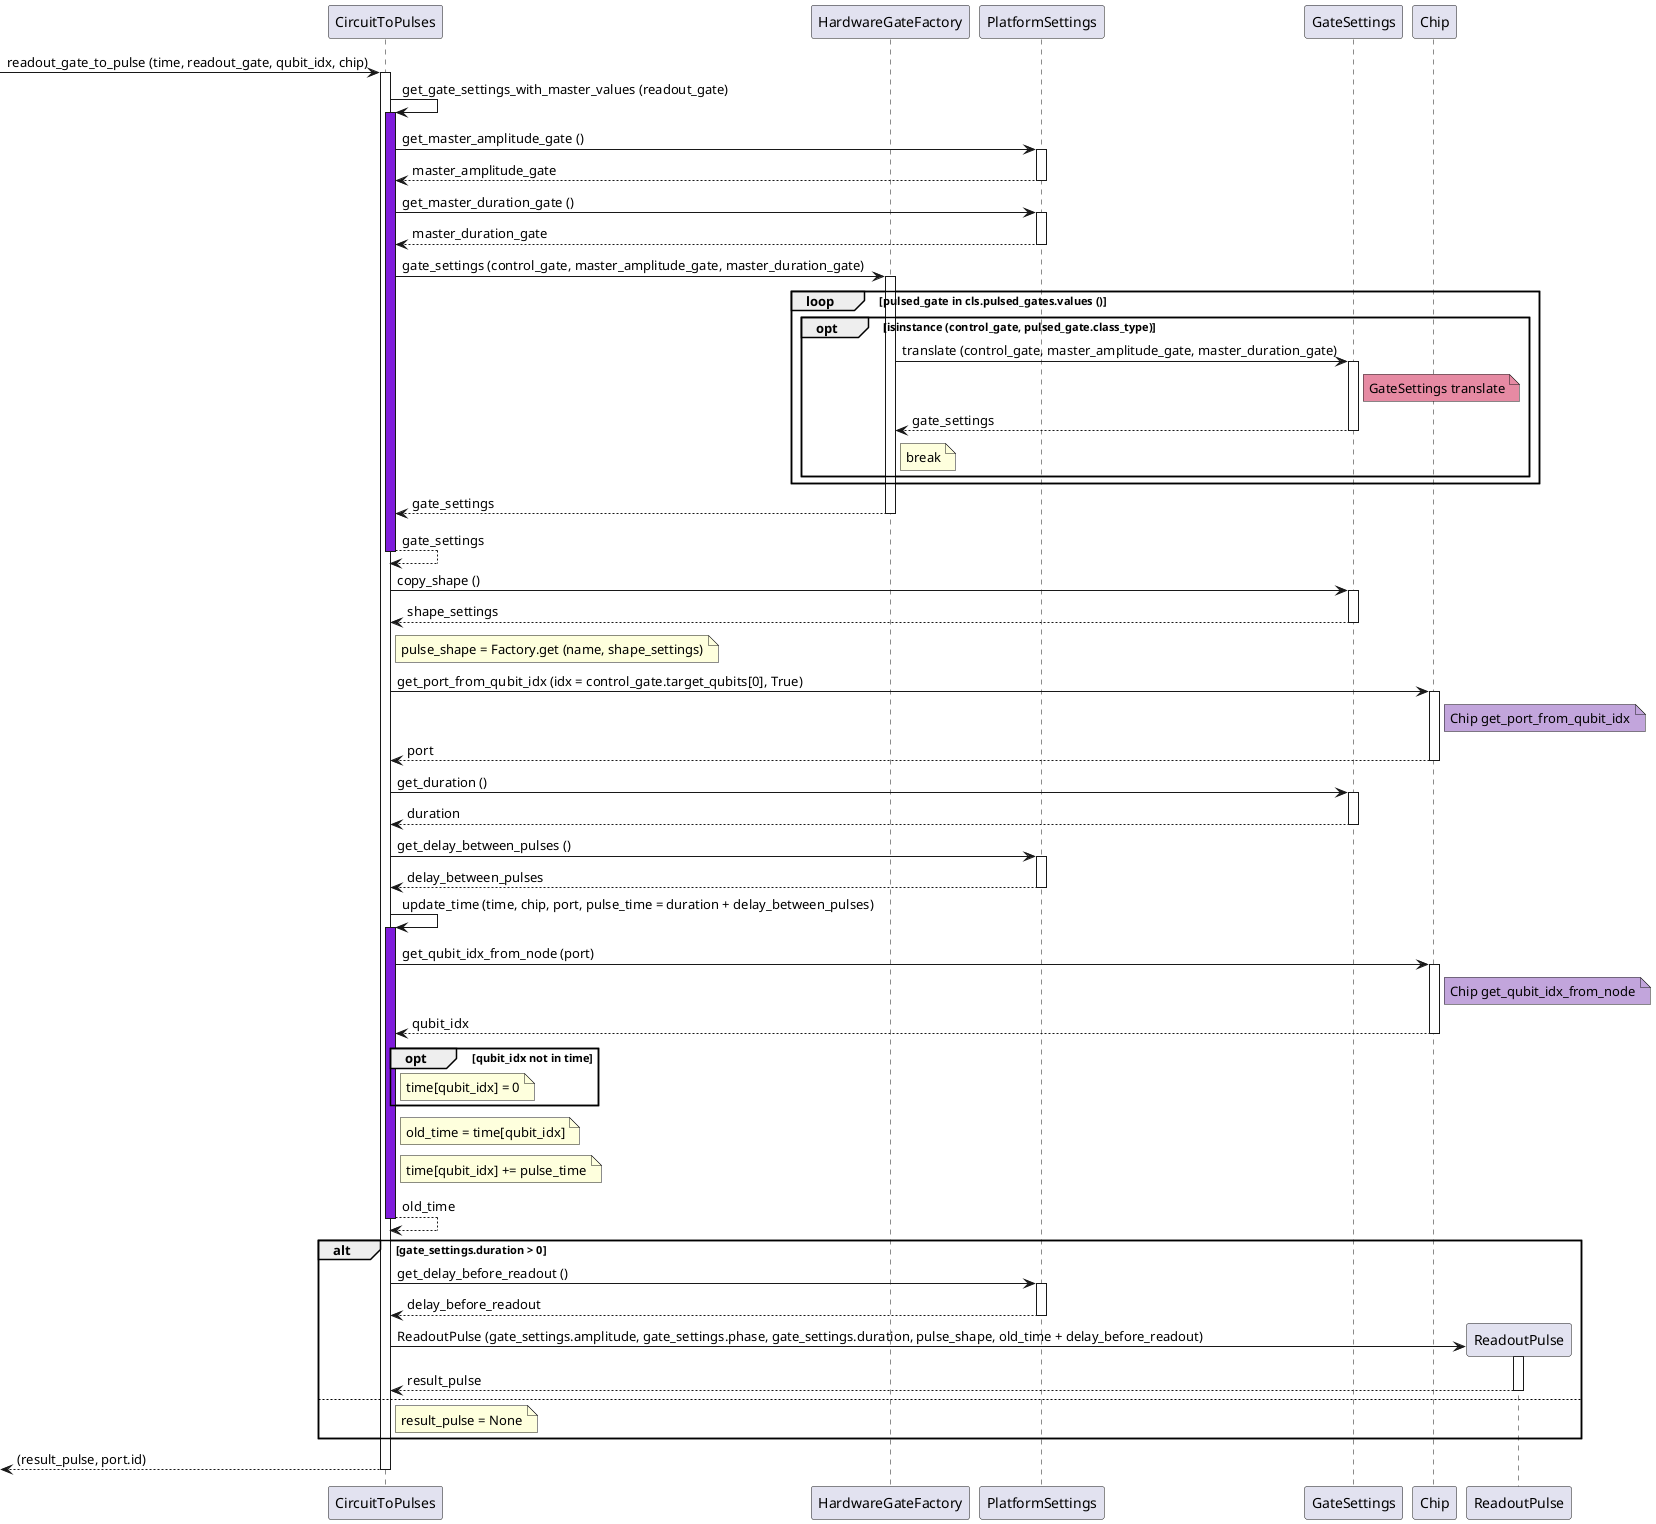 @startuml

participant CircuitToPulses as trans
participant HardwareGateFactory as fact
participant PlatformSettings as set
participant GateSettings as gateset
participant Chip as chip

[-> trans ++: readout_gate_to_pulse (time, readout_gate, qubit_idx, chip)
trans -> trans: get_gate_settings_with_master_values (readout_gate)
activate trans #7F1CDB
trans -> set ++: get_master_amplitude_gate ()
return master_amplitude_gate
trans -> set ++: get_master_duration_gate ()
return master_duration_gate
trans -> fact ++: gate_settings (control_gate, master_amplitude_gate, master_duration_gate)
loop pulsed_gate in cls.pulsed_gates.values ()
    opt isinstance (control_gate, pulsed_gate.class_type)
        fact -> gateset ++: translate (control_gate, master_amplitude_gate, master_duration_gate)
        note right of gateset #E68AA3: GateSettings translate
        return gate_settings
        note right of fact: break
    end
end
return gate_settings
return gate_settings

trans -> gateset ++: copy_shape ()
return shape_settings

note right of trans: pulse_shape = Factory.get (name, shape_settings)

trans -> chip ++: get_port_from_qubit_idx (idx = control_gate.target_qubits[0], True)
note right of chip #C2A5DC: Chip get_port_from_qubit_idx
return port

trans -> gateset ++: get_duration ()
return duration

trans -> set ++:get_delay_between_pulses ()
return delay_between_pulses

trans -> trans: update_time (time, chip, port, pulse_time = duration + delay_between_pulses)
activate trans #7F1CDB
trans -> chip ++: get_qubit_idx_from_node (port)
note right of chip #C2A5DC: Chip get_qubit_idx_from_node
return qubit_idx

opt qubit_idx not in time
    note right of trans: time[qubit_idx] = 0
end
note right of trans: old_time = time[qubit_idx]
note right of trans: time[qubit_idx] += pulse_time
return old_time

alt gate_settings.duration > 0
    trans -> set ++: get_delay_before_readout ()
    return delay_before_readout
    trans -> ReadoutPulse **: ReadoutPulse (gate_settings.amplitude, gate_settings.phase, gate_settings.duration, pulse_shape, old_time + delay_before_readout)
    activate ReadoutPulse
    return result_pulse
else
    note right of trans: result_pulse = None
end

return (result_pulse, port.id)

@enduml
